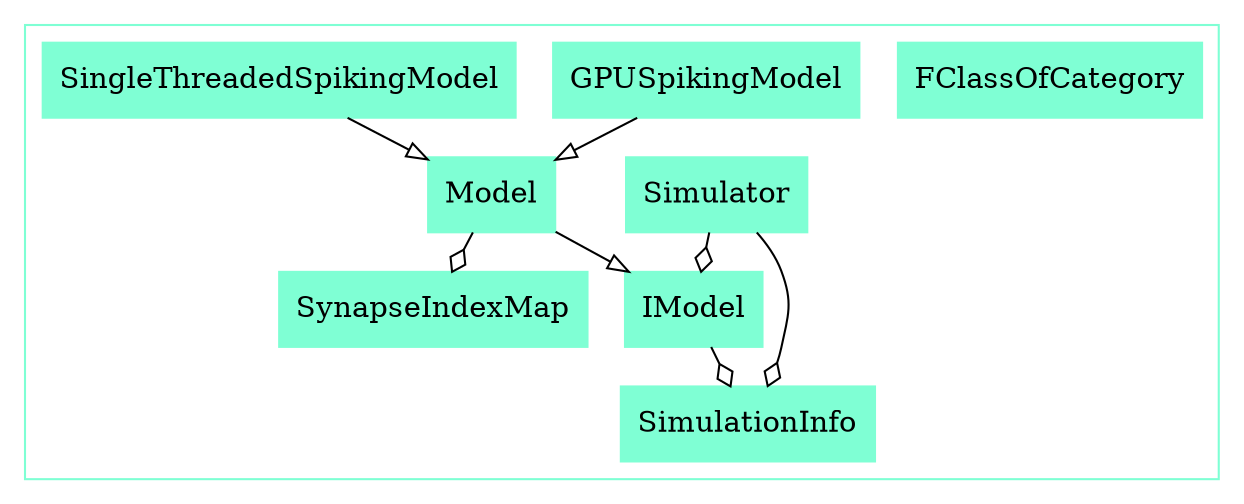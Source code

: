 digraph{

	subgraph clusterCore {
		color = aquamarine
		node [shape = record, color = aquamarine];

		FClassOfCategory[label = FClassOfCategory, style = filled];
		GPUSpikingModel[label = GPUSpikingModel, style = filled];
		IModel[label = IModel, style = filled];
		Model[label = Model, style = filled];
		SimulationInfo[label = SimulationInfo, style = filled];
		Simulator[label = Simulator, style = filled];
		SingleThreadedSpikingModel[label = SingleThreadedSpikingModel, style = filled];
		SynapseIndexMap[label = SynapseIndexMap, style = filled];


		//------LAYOUT FOR SUBGRAPH------


		rankdir = BT; // Rank Direction Bottom to Top
		nodesep = 0.96; // Node Separation
		ranksep = 0.96; // Rank Separation


		//INHERITANCE//


		GPUSpikingModel -> Model [arrowhead=empty];

		Model -> IModel [arrowhead=empty];

		SingleThreadedSpikingModel -> Model [arrowhead=empty];


		//COMPOSITION//


		IModel -> SimulationInfo [arrowhead=ediamond];

		Model -> SynapseIndexMap [arrowhead=ediamond];

		Simulator -> IModel [arrowhead=ediamond];
		Simulator -> SimulationInfo [arrowhead=ediamond];
	}//end subgraph Core
}//end digraph